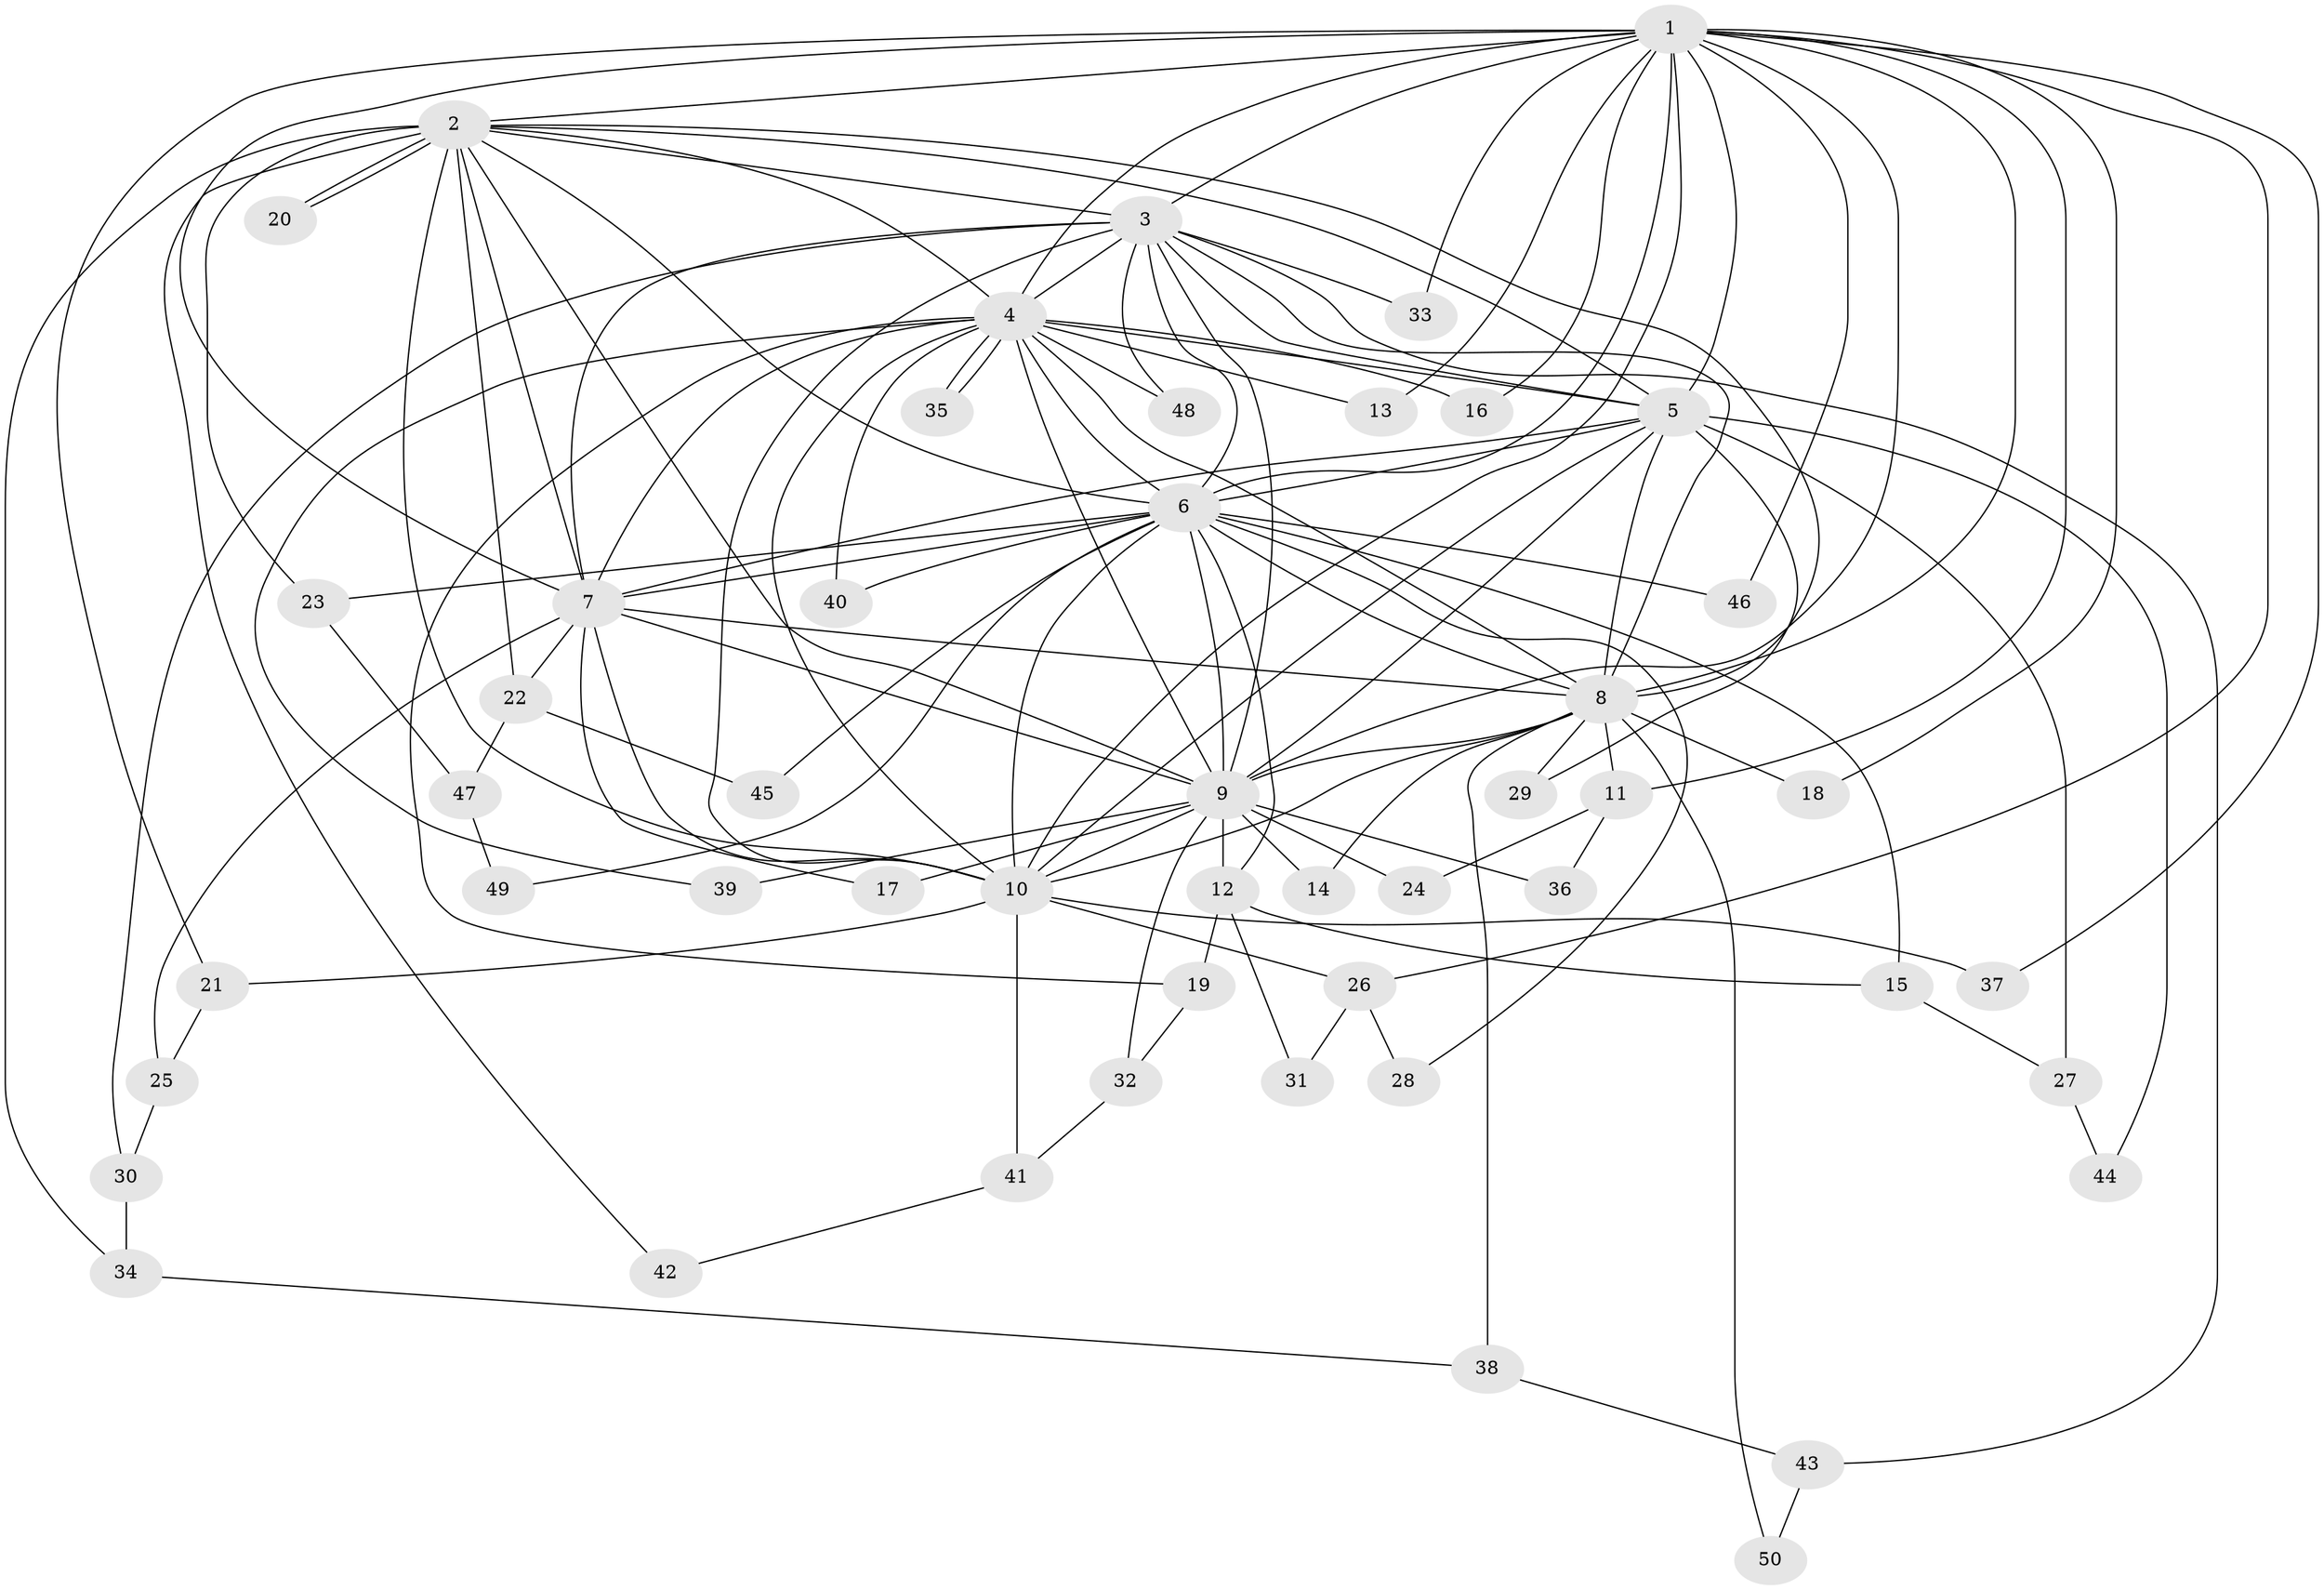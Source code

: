 // coarse degree distribution, {16: 0.027777777777777776, 9: 0.027777777777777776, 17: 0.027777777777777776, 12: 0.027777777777777776, 8: 0.027777777777777776, 19: 0.027777777777777776, 10: 0.027777777777777776, 4: 0.08333333333333333, 5: 0.027777777777777776, 2: 0.4722222222222222, 3: 0.19444444444444445, 1: 0.027777777777777776}
// Generated by graph-tools (version 1.1) at 2025/23/03/03/25 07:23:40]
// undirected, 50 vertices, 125 edges
graph export_dot {
graph [start="1"]
  node [color=gray90,style=filled];
  1;
  2;
  3;
  4;
  5;
  6;
  7;
  8;
  9;
  10;
  11;
  12;
  13;
  14;
  15;
  16;
  17;
  18;
  19;
  20;
  21;
  22;
  23;
  24;
  25;
  26;
  27;
  28;
  29;
  30;
  31;
  32;
  33;
  34;
  35;
  36;
  37;
  38;
  39;
  40;
  41;
  42;
  43;
  44;
  45;
  46;
  47;
  48;
  49;
  50;
  1 -- 2;
  1 -- 3;
  1 -- 4;
  1 -- 5;
  1 -- 6;
  1 -- 7;
  1 -- 8;
  1 -- 9;
  1 -- 10;
  1 -- 11;
  1 -- 13;
  1 -- 16;
  1 -- 18;
  1 -- 21;
  1 -- 26;
  1 -- 33;
  1 -- 37;
  1 -- 46;
  2 -- 3;
  2 -- 4;
  2 -- 5;
  2 -- 6;
  2 -- 7;
  2 -- 8;
  2 -- 9;
  2 -- 10;
  2 -- 20;
  2 -- 20;
  2 -- 22;
  2 -- 23;
  2 -- 34;
  2 -- 42;
  3 -- 4;
  3 -- 5;
  3 -- 6;
  3 -- 7;
  3 -- 8;
  3 -- 9;
  3 -- 10;
  3 -- 30;
  3 -- 33;
  3 -- 43;
  3 -- 48;
  4 -- 5;
  4 -- 6;
  4 -- 7;
  4 -- 8;
  4 -- 9;
  4 -- 10;
  4 -- 13;
  4 -- 16;
  4 -- 19;
  4 -- 35;
  4 -- 35;
  4 -- 39;
  4 -- 40;
  4 -- 48;
  5 -- 6;
  5 -- 7;
  5 -- 8;
  5 -- 9;
  5 -- 10;
  5 -- 27;
  5 -- 29;
  5 -- 44;
  6 -- 7;
  6 -- 8;
  6 -- 9;
  6 -- 10;
  6 -- 12;
  6 -- 15;
  6 -- 23;
  6 -- 28;
  6 -- 40;
  6 -- 45;
  6 -- 46;
  6 -- 49;
  7 -- 8;
  7 -- 9;
  7 -- 10;
  7 -- 17;
  7 -- 22;
  7 -- 25;
  8 -- 9;
  8 -- 10;
  8 -- 11;
  8 -- 14;
  8 -- 18;
  8 -- 29;
  8 -- 38;
  8 -- 50;
  9 -- 10;
  9 -- 12;
  9 -- 14;
  9 -- 17;
  9 -- 24;
  9 -- 32;
  9 -- 36;
  9 -- 39;
  10 -- 21;
  10 -- 26;
  10 -- 37;
  10 -- 41;
  11 -- 24;
  11 -- 36;
  12 -- 15;
  12 -- 19;
  12 -- 31;
  15 -- 27;
  19 -- 32;
  21 -- 25;
  22 -- 45;
  22 -- 47;
  23 -- 47;
  25 -- 30;
  26 -- 28;
  26 -- 31;
  27 -- 44;
  30 -- 34;
  32 -- 41;
  34 -- 38;
  38 -- 43;
  41 -- 42;
  43 -- 50;
  47 -- 49;
}
